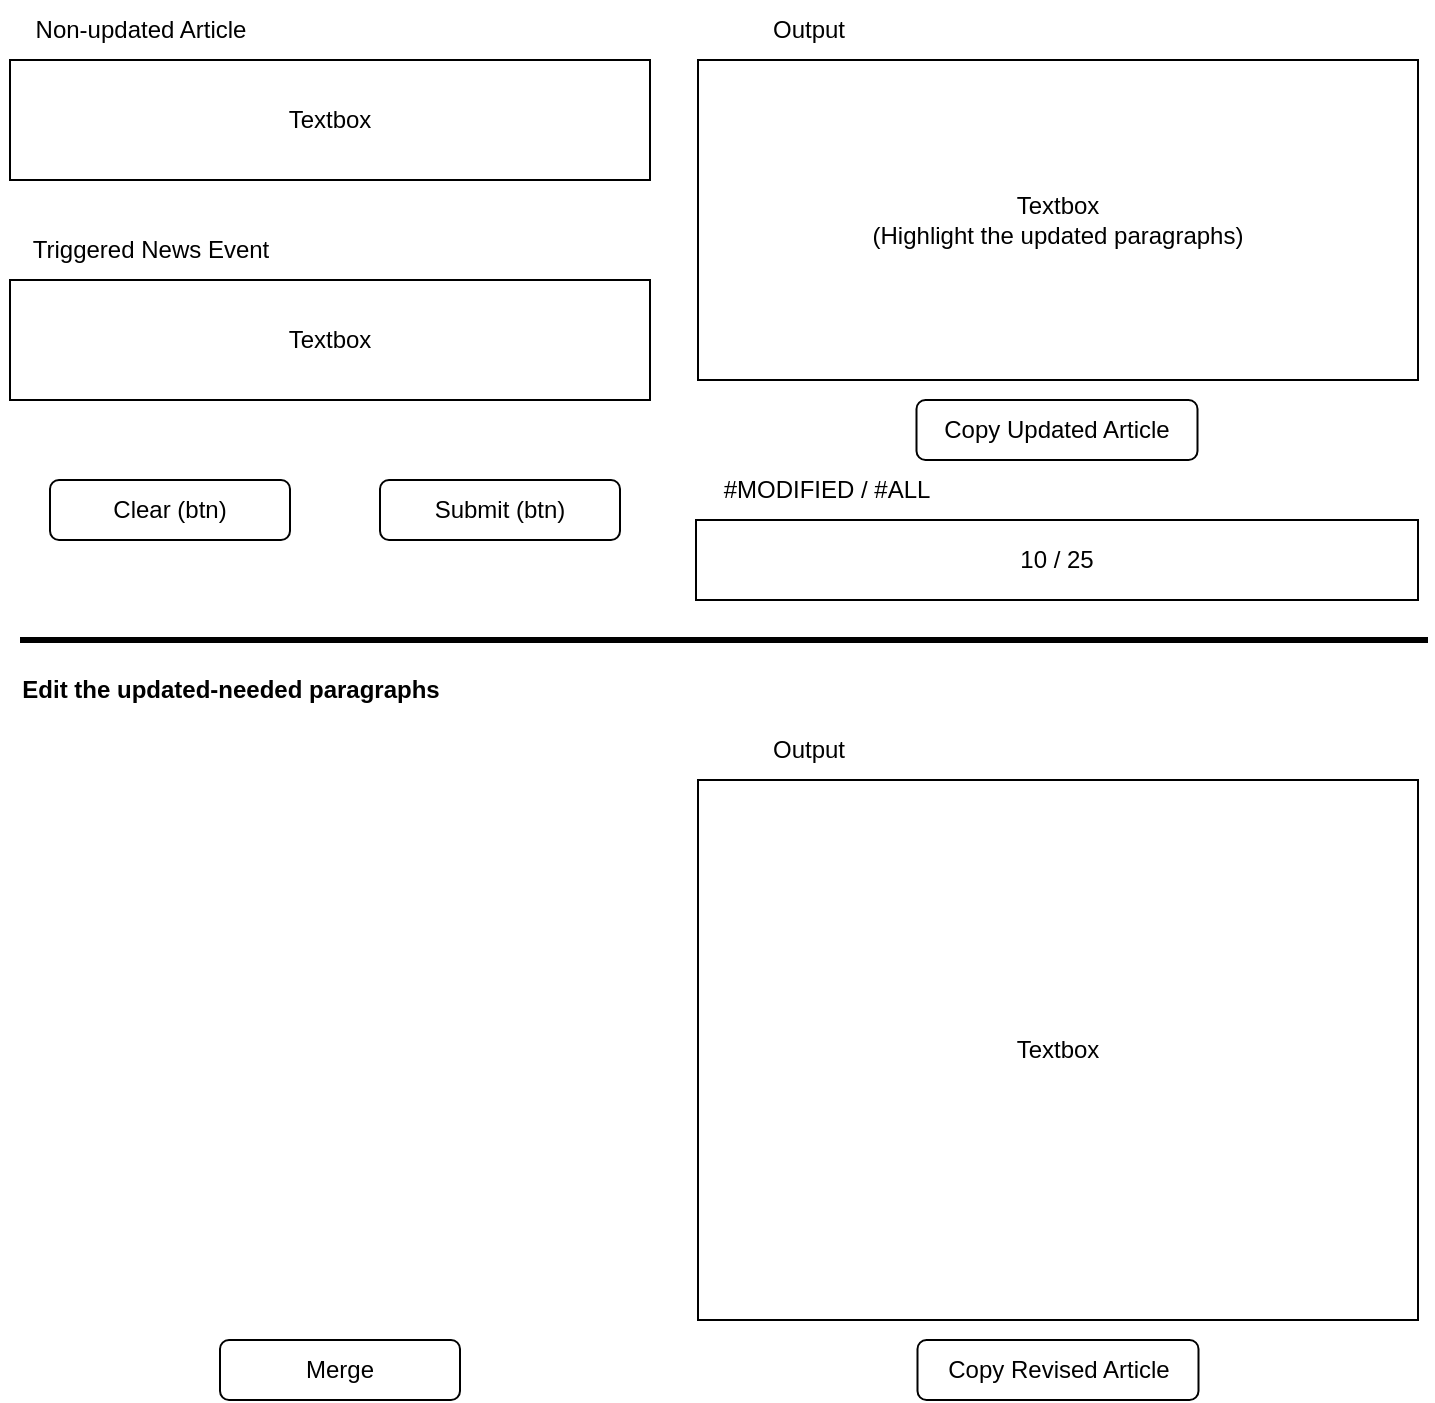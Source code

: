 <mxfile version="21.6.5" type="device">
  <diagram name="第 1 页" id="KNfhmEwewk5L5ZBhB_XR">
    <mxGraphModel dx="1194" dy="674" grid="1" gridSize="10" guides="1" tooltips="1" connect="1" arrows="1" fold="1" page="1" pageScale="1" pageWidth="827" pageHeight="1169" math="0" shadow="0">
      <root>
        <mxCell id="0" />
        <mxCell id="1" parent="0" />
        <mxCell id="OBhn1XiLiMjXEsDXxtLZ-1" value="Textbox" style="rounded=0;whiteSpace=wrap;html=1;" parent="1" vertex="1">
          <mxGeometry x="35" y="220" width="320" height="60" as="geometry" />
        </mxCell>
        <mxCell id="OBhn1XiLiMjXEsDXxtLZ-2" value="Non-updated Article" style="text;html=1;align=center;verticalAlign=middle;resizable=0;points=[];autosize=1;strokeColor=none;fillColor=none;" parent="1" vertex="1">
          <mxGeometry x="35" y="190" width="130" height="30" as="geometry" />
        </mxCell>
        <mxCell id="OBhn1XiLiMjXEsDXxtLZ-3" value="Textbox" style="rounded=0;whiteSpace=wrap;html=1;" parent="1" vertex="1">
          <mxGeometry x="35" y="330" width="320" height="60" as="geometry" />
        </mxCell>
        <mxCell id="OBhn1XiLiMjXEsDXxtLZ-4" value="Triggered News Event" style="text;html=1;align=center;verticalAlign=middle;resizable=0;points=[];autosize=1;strokeColor=none;fillColor=none;" parent="1" vertex="1">
          <mxGeometry x="35" y="300" width="140" height="30" as="geometry" />
        </mxCell>
        <mxCell id="OBhn1XiLiMjXEsDXxtLZ-6" value="Clear (btn)" style="rounded=1;whiteSpace=wrap;html=1;" parent="1" vertex="1">
          <mxGeometry x="55" y="430" width="120" height="30" as="geometry" />
        </mxCell>
        <mxCell id="OBhn1XiLiMjXEsDXxtLZ-7" value="Submit (btn)" style="rounded=1;whiteSpace=wrap;html=1;" parent="1" vertex="1">
          <mxGeometry x="220" y="430" width="120" height="30" as="geometry" />
        </mxCell>
        <mxCell id="OBhn1XiLiMjXEsDXxtLZ-8" value="Textbox&lt;br&gt;(Highlight the updated paragraphs)" style="rounded=0;whiteSpace=wrap;html=1;" parent="1" vertex="1">
          <mxGeometry x="379" y="220" width="360" height="160" as="geometry" />
        </mxCell>
        <mxCell id="OBhn1XiLiMjXEsDXxtLZ-9" value="Output" style="text;html=1;align=center;verticalAlign=middle;resizable=0;points=[];autosize=1;strokeColor=none;fillColor=none;" parent="1" vertex="1">
          <mxGeometry x="404" y="190" width="60" height="30" as="geometry" />
        </mxCell>
        <mxCell id="OBhn1XiLiMjXEsDXxtLZ-10" value="#MODIFIED / #ALL" style="text;html=1;align=center;verticalAlign=middle;resizable=0;points=[];autosize=1;strokeColor=none;fillColor=none;" parent="1" vertex="1">
          <mxGeometry x="378" y="420" width="130" height="30" as="geometry" />
        </mxCell>
        <mxCell id="OBhn1XiLiMjXEsDXxtLZ-11" value="10 / 25" style="rounded=0;whiteSpace=wrap;html=1;" parent="1" vertex="1">
          <mxGeometry x="378" y="450" width="361" height="40" as="geometry" />
        </mxCell>
        <mxCell id="OBhn1XiLiMjXEsDXxtLZ-13" value="" style="endArrow=none;html=1;rounded=0;strokeWidth=3;" parent="1" edge="1">
          <mxGeometry width="50" height="50" relative="1" as="geometry">
            <mxPoint x="40" y="510" as="sourcePoint" />
            <mxPoint x="744" y="510" as="targetPoint" />
          </mxGeometry>
        </mxCell>
        <mxCell id="OBhn1XiLiMjXEsDXxtLZ-14" value="Edit the updated-needed paragraphs" style="text;html=1;align=center;verticalAlign=middle;resizable=0;points=[];autosize=1;strokeColor=none;fillColor=none;fontStyle=1" parent="1" vertex="1">
          <mxGeometry x="30" y="520" width="230" height="30" as="geometry" />
        </mxCell>
        <mxCell id="OBhn1XiLiMjXEsDXxtLZ-15" value="Merge" style="rounded=1;whiteSpace=wrap;html=1;" parent="1" vertex="1">
          <mxGeometry x="140" y="860" width="120" height="30" as="geometry" />
        </mxCell>
        <mxCell id="OBhn1XiLiMjXEsDXxtLZ-16" value="Textbox" style="rounded=0;whiteSpace=wrap;html=1;" parent="1" vertex="1">
          <mxGeometry x="379" y="580" width="360" height="270" as="geometry" />
        </mxCell>
        <mxCell id="OBhn1XiLiMjXEsDXxtLZ-17" value="Output" style="text;html=1;align=center;verticalAlign=middle;resizable=0;points=[];autosize=1;strokeColor=none;fillColor=none;" parent="1" vertex="1">
          <mxGeometry x="404" y="550" width="60" height="30" as="geometry" />
        </mxCell>
        <mxCell id="OBhn1XiLiMjXEsDXxtLZ-18" value="Copy Updated Article" style="rounded=1;whiteSpace=wrap;html=1;" parent="1" vertex="1">
          <mxGeometry x="488.25" y="390" width="140.5" height="30" as="geometry" />
        </mxCell>
        <mxCell id="gVMeLIwjR7GzCSyjyXSI-1" value="Copy Revised Article" style="rounded=1;whiteSpace=wrap;html=1;" parent="1" vertex="1">
          <mxGeometry x="488.75" y="860" width="140.5" height="30" as="geometry" />
        </mxCell>
      </root>
    </mxGraphModel>
  </diagram>
</mxfile>
